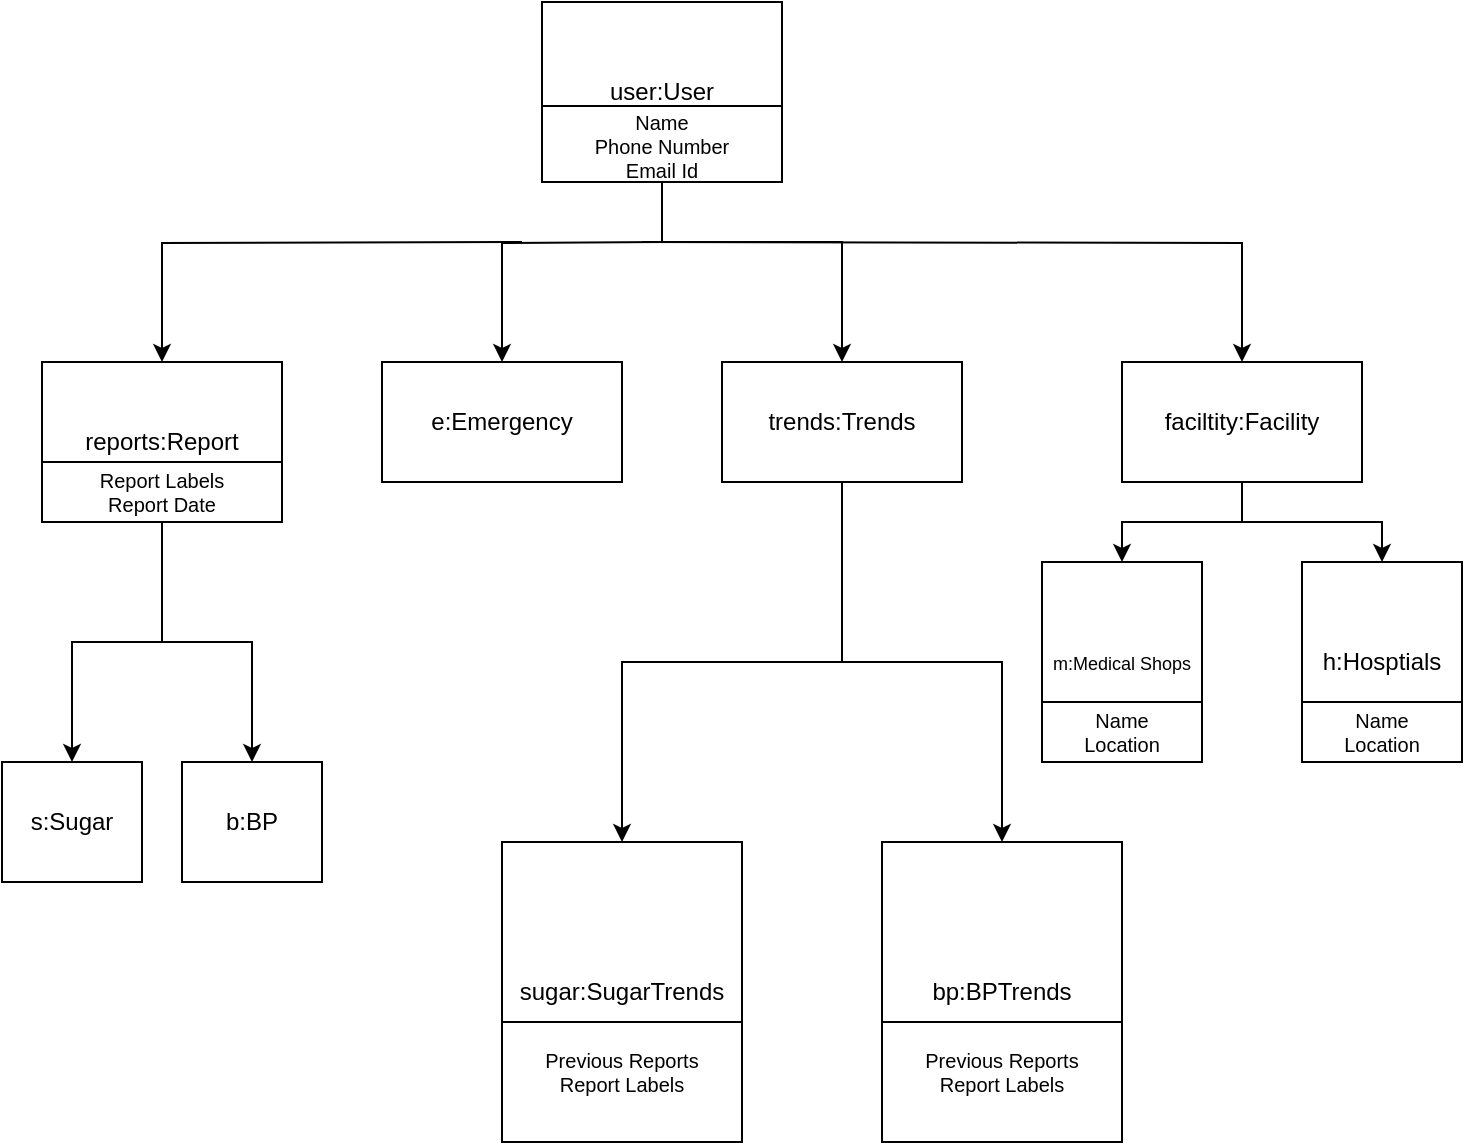 <mxfile version="15.7.0" type="github">
  <diagram id="iWZFfSqNQOpmOCwamEa_" name="Page-1">
    <mxGraphModel dx="782" dy="432" grid="1" gridSize="10" guides="1" tooltips="1" connect="1" arrows="1" fold="1" page="1" pageScale="1" pageWidth="850" pageHeight="1100" math="0" shadow="0">
      <root>
        <mxCell id="0" />
        <mxCell id="1" parent="0" />
        <mxCell id="5p0G7RZw7-WrblyWdG-P-5" value="" style="edgeStyle=orthogonalEdgeStyle;rounded=0;orthogonalLoop=1;jettySize=auto;html=1;" edge="1" parent="1" target="5p0G7RZw7-WrblyWdG-P-4">
          <mxGeometry relative="1" as="geometry">
            <mxPoint x="370" y="180" as="sourcePoint" />
          </mxGeometry>
        </mxCell>
        <mxCell id="5p0G7RZw7-WrblyWdG-P-7" value="" style="edgeStyle=orthogonalEdgeStyle;rounded=0;orthogonalLoop=1;jettySize=auto;html=1;" edge="1" parent="1" target="5p0G7RZw7-WrblyWdG-P-6">
          <mxGeometry relative="1" as="geometry">
            <mxPoint x="430" y="180" as="sourcePoint" />
          </mxGeometry>
        </mxCell>
        <mxCell id="5p0G7RZw7-WrblyWdG-P-9" value="" style="edgeStyle=orthogonalEdgeStyle;rounded=0;orthogonalLoop=1;jettySize=auto;html=1;" edge="1" parent="1" target="5p0G7RZw7-WrblyWdG-P-8">
          <mxGeometry relative="1" as="geometry">
            <mxPoint x="440" y="180" as="sourcePoint" />
          </mxGeometry>
        </mxCell>
        <mxCell id="5p0G7RZw7-WrblyWdG-P-16" value="" style="edgeStyle=orthogonalEdgeStyle;rounded=0;orthogonalLoop=1;jettySize=auto;html=1;" edge="1" parent="1" source="5p0G7RZw7-WrblyWdG-P-1" target="5p0G7RZw7-WrblyWdG-P-15">
          <mxGeometry relative="1" as="geometry">
            <Array as="points">
              <mxPoint x="440" y="180" />
              <mxPoint x="530" y="180" />
            </Array>
          </mxGeometry>
        </mxCell>
        <mxCell id="5p0G7RZw7-WrblyWdG-P-1" value="user:User" style="rounded=0;whiteSpace=wrap;html=1;" vertex="1" parent="1">
          <mxGeometry x="380" y="60" width="120" height="90" as="geometry" />
        </mxCell>
        <mxCell id="5p0G7RZw7-WrblyWdG-P-11" value="" style="edgeStyle=orthogonalEdgeStyle;rounded=0;orthogonalLoop=1;jettySize=auto;html=1;" edge="1" parent="1" source="5p0G7RZw7-WrblyWdG-P-4" target="5p0G7RZw7-WrblyWdG-P-10">
          <mxGeometry relative="1" as="geometry" />
        </mxCell>
        <mxCell id="5p0G7RZw7-WrblyWdG-P-14" value="" style="edgeStyle=orthogonalEdgeStyle;rounded=0;orthogonalLoop=1;jettySize=auto;html=1;" edge="1" parent="1" source="5p0G7RZw7-WrblyWdG-P-4" target="5p0G7RZw7-WrblyWdG-P-13">
          <mxGeometry relative="1" as="geometry" />
        </mxCell>
        <mxCell id="5p0G7RZw7-WrblyWdG-P-4" value="reports:Report" style="whiteSpace=wrap;html=1;rounded=0;" vertex="1" parent="1">
          <mxGeometry x="130" y="240" width="120" height="80" as="geometry" />
        </mxCell>
        <mxCell id="5p0G7RZw7-WrblyWdG-P-29" value="" style="edgeStyle=orthogonalEdgeStyle;rounded=0;orthogonalLoop=1;jettySize=auto;html=1;" edge="1" parent="1" source="5p0G7RZw7-WrblyWdG-P-6" target="5p0G7RZw7-WrblyWdG-P-28">
          <mxGeometry relative="1" as="geometry" />
        </mxCell>
        <mxCell id="5p0G7RZw7-WrblyWdG-P-31" value="" style="edgeStyle=orthogonalEdgeStyle;rounded=0;orthogonalLoop=1;jettySize=auto;html=1;" edge="1" parent="1" source="5p0G7RZw7-WrblyWdG-P-6" target="5p0G7RZw7-WrblyWdG-P-30">
          <mxGeometry relative="1" as="geometry" />
        </mxCell>
        <mxCell id="5p0G7RZw7-WrblyWdG-P-6" value="faciltity:Facility" style="whiteSpace=wrap;html=1;rounded=0;" vertex="1" parent="1">
          <mxGeometry x="670" y="240" width="120" height="60" as="geometry" />
        </mxCell>
        <mxCell id="5p0G7RZw7-WrblyWdG-P-8" value="e:Emergency" style="rounded=0;whiteSpace=wrap;html=1;" vertex="1" parent="1">
          <mxGeometry x="300" y="240" width="120" height="60" as="geometry" />
        </mxCell>
        <mxCell id="5p0G7RZw7-WrblyWdG-P-10" value="s:Sugar" style="whiteSpace=wrap;html=1;rounded=0;" vertex="1" parent="1">
          <mxGeometry x="110" y="440" width="70" height="60" as="geometry" />
        </mxCell>
        <mxCell id="5p0G7RZw7-WrblyWdG-P-13" value="b:BP" style="whiteSpace=wrap;html=1;rounded=0;" vertex="1" parent="1">
          <mxGeometry x="200" y="440" width="70" height="60" as="geometry" />
        </mxCell>
        <mxCell id="5p0G7RZw7-WrblyWdG-P-19" value="" style="edgeStyle=orthogonalEdgeStyle;rounded=0;orthogonalLoop=1;jettySize=auto;html=1;" edge="1" parent="1" source="5p0G7RZw7-WrblyWdG-P-15" target="5p0G7RZw7-WrblyWdG-P-18">
          <mxGeometry relative="1" as="geometry" />
        </mxCell>
        <mxCell id="5p0G7RZw7-WrblyWdG-P-21" value="" style="edgeStyle=orthogonalEdgeStyle;rounded=0;orthogonalLoop=1;jettySize=auto;html=1;" edge="1" parent="1" source="5p0G7RZw7-WrblyWdG-P-15" target="5p0G7RZw7-WrblyWdG-P-20">
          <mxGeometry relative="1" as="geometry" />
        </mxCell>
        <mxCell id="5p0G7RZw7-WrblyWdG-P-15" value="trends:Trends" style="whiteSpace=wrap;html=1;rounded=0;" vertex="1" parent="1">
          <mxGeometry x="470" y="240" width="120" height="60" as="geometry" />
        </mxCell>
        <mxCell id="5p0G7RZw7-WrblyWdG-P-18" value="sugar:SugarTrends" style="whiteSpace=wrap;html=1;rounded=0;" vertex="1" parent="1">
          <mxGeometry x="360" y="480" width="120" height="150" as="geometry" />
        </mxCell>
        <mxCell id="5p0G7RZw7-WrblyWdG-P-20" value="bp:BPTrends" style="whiteSpace=wrap;html=1;rounded=0;" vertex="1" parent="1">
          <mxGeometry x="550" y="480" width="120" height="150" as="geometry" />
        </mxCell>
        <mxCell id="5p0G7RZw7-WrblyWdG-P-28" value="&lt;font style=&quot;font-size: 9px&quot;&gt;m:Medical Shops&lt;/font&gt;" style="whiteSpace=wrap;html=1;rounded=0;" vertex="1" parent="1">
          <mxGeometry x="630" y="340" width="80" height="100" as="geometry" />
        </mxCell>
        <mxCell id="5p0G7RZw7-WrblyWdG-P-30" value="h:Hosptials" style="whiteSpace=wrap;html=1;rounded=0;" vertex="1" parent="1">
          <mxGeometry x="760" y="340" width="80" height="100" as="geometry" />
        </mxCell>
        <mxCell id="5p0G7RZw7-WrblyWdG-P-33" value="" style="endArrow=none;html=1;rounded=0;fontSize=9;" edge="1" parent="1">
          <mxGeometry width="50" height="50" relative="1" as="geometry">
            <mxPoint x="130" y="290" as="sourcePoint" />
            <mxPoint x="250" y="290" as="targetPoint" />
          </mxGeometry>
        </mxCell>
        <mxCell id="5p0G7RZw7-WrblyWdG-P-34" value="&lt;font style=&quot;font-size: 10px&quot;&gt;Report Labels&lt;br&gt;Report Date&lt;br&gt;&lt;/font&gt;" style="text;html=1;strokeColor=none;fillColor=none;align=center;verticalAlign=middle;whiteSpace=wrap;rounded=0;fontSize=9;" vertex="1" parent="1">
          <mxGeometry x="150" y="300" width="80" height="10" as="geometry" />
        </mxCell>
        <mxCell id="5p0G7RZw7-WrblyWdG-P-35" value="" style="endArrow=none;html=1;rounded=0;fontSize=9;" edge="1" parent="1">
          <mxGeometry width="50" height="50" relative="1" as="geometry">
            <mxPoint x="380" y="112" as="sourcePoint" />
            <mxPoint x="500" y="112" as="targetPoint" />
          </mxGeometry>
        </mxCell>
        <mxCell id="5p0G7RZw7-WrblyWdG-P-36" value="&lt;font style=&quot;font-size: 10px&quot;&gt;Name&lt;br&gt;Phone Number&lt;br&gt;Email Id&lt;br&gt;&lt;/font&gt;" style="text;html=1;strokeColor=none;fillColor=none;align=center;verticalAlign=middle;whiteSpace=wrap;rounded=0;fontSize=9;" vertex="1" parent="1">
          <mxGeometry x="400" y="127" width="80" height="10" as="geometry" />
        </mxCell>
        <mxCell id="5p0G7RZw7-WrblyWdG-P-37" value="" style="endArrow=none;html=1;rounded=0;fontSize=9;" edge="1" parent="1">
          <mxGeometry width="50" height="50" relative="1" as="geometry">
            <mxPoint x="360" y="570" as="sourcePoint" />
            <mxPoint x="480" y="570" as="targetPoint" />
          </mxGeometry>
        </mxCell>
        <mxCell id="5p0G7RZw7-WrblyWdG-P-38" value="" style="endArrow=none;html=1;rounded=0;fontSize=9;" edge="1" parent="1">
          <mxGeometry width="50" height="50" relative="1" as="geometry">
            <mxPoint x="550" y="570" as="sourcePoint" />
            <mxPoint x="670" y="570" as="targetPoint" />
          </mxGeometry>
        </mxCell>
        <mxCell id="5p0G7RZw7-WrblyWdG-P-39" value="&lt;font style=&quot;font-size: 10px&quot;&gt;Previous Reports&lt;br&gt;Report Labels&lt;br&gt;&lt;/font&gt;" style="text;html=1;strokeColor=none;fillColor=none;align=center;verticalAlign=middle;whiteSpace=wrap;rounded=0;fontSize=9;" vertex="1" parent="1">
          <mxGeometry x="380" y="580" width="80" height="30" as="geometry" />
        </mxCell>
        <mxCell id="5p0G7RZw7-WrblyWdG-P-41" value="" style="endArrow=none;html=1;rounded=0;fontSize=9;" edge="1" parent="1">
          <mxGeometry width="50" height="50" relative="1" as="geometry">
            <mxPoint x="630" y="410" as="sourcePoint" />
            <mxPoint x="710" y="410" as="targetPoint" />
          </mxGeometry>
        </mxCell>
        <mxCell id="5p0G7RZw7-WrblyWdG-P-42" value="" style="endArrow=none;html=1;rounded=0;fontSize=9;" edge="1" parent="1">
          <mxGeometry width="50" height="50" relative="1" as="geometry">
            <mxPoint x="760" y="410" as="sourcePoint" />
            <mxPoint x="840" y="410" as="targetPoint" />
          </mxGeometry>
        </mxCell>
        <mxCell id="5p0G7RZw7-WrblyWdG-P-43" value="&lt;font style=&quot;font-size: 10px&quot;&gt;Name&lt;br&gt;Location&lt;br&gt;&lt;/font&gt;" style="text;html=1;strokeColor=none;fillColor=none;align=center;verticalAlign=middle;whiteSpace=wrap;rounded=0;fontSize=9;" vertex="1" parent="1">
          <mxGeometry x="630" y="420" width="80" height="10" as="geometry" />
        </mxCell>
        <mxCell id="5p0G7RZw7-WrblyWdG-P-44" value="&lt;font style=&quot;font-size: 10px&quot;&gt;Name&lt;br&gt;Location&lt;br&gt;&lt;/font&gt;" style="text;html=1;strokeColor=none;fillColor=none;align=center;verticalAlign=middle;whiteSpace=wrap;rounded=0;fontSize=9;" vertex="1" parent="1">
          <mxGeometry x="760" y="420" width="80" height="10" as="geometry" />
        </mxCell>
        <mxCell id="5p0G7RZw7-WrblyWdG-P-45" value="&lt;font style=&quot;font-size: 10px&quot;&gt;Previous Reports&lt;br&gt;Report Labels&lt;br&gt;&lt;/font&gt;" style="text;html=1;strokeColor=none;fillColor=none;align=center;verticalAlign=middle;whiteSpace=wrap;rounded=0;fontSize=9;" vertex="1" parent="1">
          <mxGeometry x="570" y="580" width="80" height="30" as="geometry" />
        </mxCell>
      </root>
    </mxGraphModel>
  </diagram>
</mxfile>
